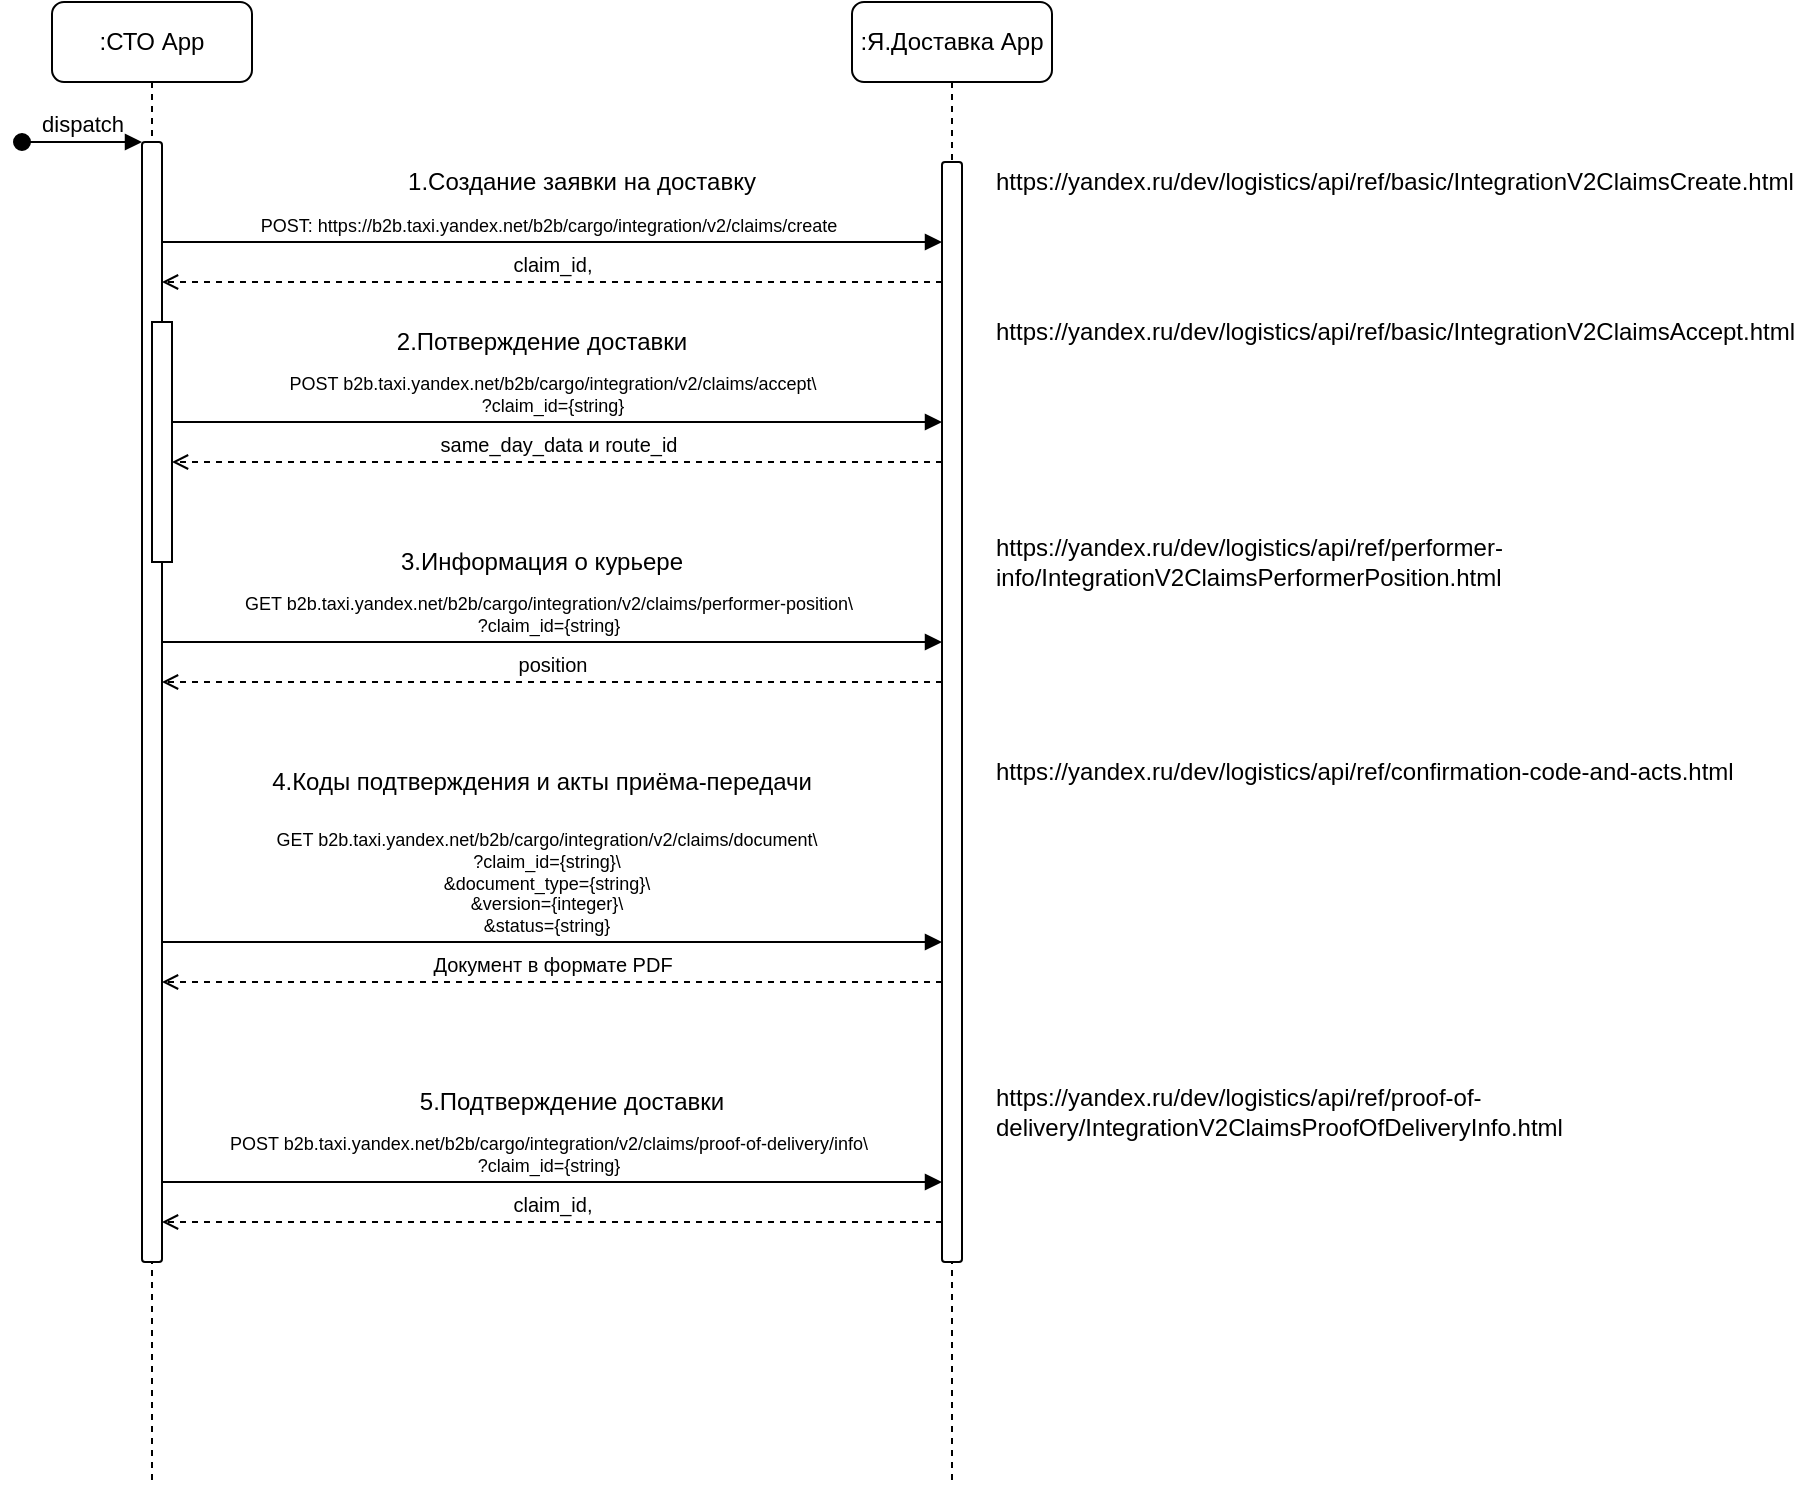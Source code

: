 <mxfile version="21.7.5" type="github">
  <diagram name="Page-1" id="2YBvvXClWsGukQMizWep">
    <mxGraphModel dx="897" dy="534" grid="1" gridSize="10" guides="1" tooltips="1" connect="1" arrows="1" fold="1" page="1" pageScale="1" pageWidth="850" pageHeight="1100" math="0" shadow="0">
      <root>
        <mxCell id="0" />
        <mxCell id="1" parent="0" />
        <mxCell id="aM9ryv3xv72pqoxQDRHE-1" value=":СТО App" style="shape=umlLifeline;perimeter=lifelinePerimeter;whiteSpace=wrap;html=1;container=0;dropTarget=0;collapsible=0;recursiveResize=0;outlineConnect=0;portConstraint=eastwest;newEdgeStyle={&quot;edgeStyle&quot;:&quot;elbowEdgeStyle&quot;,&quot;elbow&quot;:&quot;vertical&quot;,&quot;curved&quot;:0,&quot;rounded&quot;:0};labelBackgroundColor=none;rounded=1;" parent="1" vertex="1">
          <mxGeometry x="40" y="40" width="100" height="740" as="geometry" />
        </mxCell>
        <mxCell id="aM9ryv3xv72pqoxQDRHE-2" value="" style="html=1;points=[];perimeter=orthogonalPerimeter;outlineConnect=0;targetShapes=umlLifeline;portConstraint=eastwest;newEdgeStyle={&quot;edgeStyle&quot;:&quot;elbowEdgeStyle&quot;,&quot;elbow&quot;:&quot;vertical&quot;,&quot;curved&quot;:0,&quot;rounded&quot;:0};labelBackgroundColor=none;rounded=1;" parent="aM9ryv3xv72pqoxQDRHE-1" vertex="1">
          <mxGeometry x="45" y="70" width="10" height="560" as="geometry" />
        </mxCell>
        <mxCell id="aM9ryv3xv72pqoxQDRHE-3" value="dispatch" style="html=1;verticalAlign=bottom;startArrow=oval;endArrow=block;startSize=8;edgeStyle=elbowEdgeStyle;elbow=vertical;curved=0;rounded=1;labelBackgroundColor=none;fontColor=default;" parent="aM9ryv3xv72pqoxQDRHE-1" target="aM9ryv3xv72pqoxQDRHE-2" edge="1">
          <mxGeometry relative="1" as="geometry">
            <mxPoint x="-15" y="70" as="sourcePoint" />
          </mxGeometry>
        </mxCell>
        <mxCell id="aM9ryv3xv72pqoxQDRHE-7" value="&lt;font style=&quot;font-size: 9px;&quot;&gt;POST:&amp;nbsp;https://b2b.taxi.yandex.net/b2b/cargo/integration/v2/claims/create&lt;/font&gt;" style="html=1;verticalAlign=bottom;endArrow=block;edgeStyle=elbowEdgeStyle;elbow=vertical;curved=0;rounded=1;labelBackgroundColor=none;fontColor=default;fontSize=9;" parent="1" target="aM9ryv3xv72pqoxQDRHE-6" edge="1">
          <mxGeometry x="-0.013" relative="1" as="geometry">
            <mxPoint x="95" y="160" as="sourcePoint" />
            <Array as="points">
              <mxPoint x="180" y="160" />
            </Array>
            <mxPoint x="415" y="160" as="targetPoint" />
            <mxPoint as="offset" />
          </mxGeometry>
        </mxCell>
        <mxCell id="aM9ryv3xv72pqoxQDRHE-9" value=" claim_id," style="html=1;verticalAlign=bottom;endArrow=open;edgeStyle=elbowEdgeStyle;elbow=horizontal;curved=0;rounded=1;dashed=1;endFill=0;labelBackgroundColor=none;fontColor=default;fontSize=10;" parent="1" source="aM9ryv3xv72pqoxQDRHE-6" edge="1">
          <mxGeometry relative="1" as="geometry">
            <mxPoint x="425.5" y="180" as="sourcePoint" />
            <Array as="points">
              <mxPoint x="296" y="180" />
            </Array>
            <mxPoint x="95" y="180" as="targetPoint" />
          </mxGeometry>
        </mxCell>
        <mxCell id="aM9ryv3xv72pqoxQDRHE-5" value=":Я.Доставка App" style="shape=umlLifeline;perimeter=lifelinePerimeter;whiteSpace=wrap;html=1;container=0;dropTarget=0;collapsible=0;recursiveResize=0;outlineConnect=0;portConstraint=eastwest;newEdgeStyle={&quot;edgeStyle&quot;:&quot;elbowEdgeStyle&quot;,&quot;elbow&quot;:&quot;vertical&quot;,&quot;curved&quot;:0,&quot;rounded&quot;:0};labelBackgroundColor=none;rounded=1;" parent="1" vertex="1">
          <mxGeometry x="440" y="40" width="100" height="740" as="geometry" />
        </mxCell>
        <mxCell id="aM9ryv3xv72pqoxQDRHE-6" value="" style="html=1;points=[];perimeter=orthogonalPerimeter;outlineConnect=0;targetShapes=umlLifeline;portConstraint=eastwest;newEdgeStyle={&quot;edgeStyle&quot;:&quot;elbowEdgeStyle&quot;,&quot;elbow&quot;:&quot;vertical&quot;,&quot;curved&quot;:0,&quot;rounded&quot;:0};labelBackgroundColor=none;rounded=1;" parent="aM9ryv3xv72pqoxQDRHE-5" vertex="1">
          <mxGeometry x="45" y="80" width="10" height="550" as="geometry" />
        </mxCell>
        <mxCell id="XswiuY4ydzR14CQenFJ5-14" value="&lt;div style=&quot;font-size: 9px;&quot;&gt;&lt;font style=&quot;font-size: 9px;&quot;&gt;POST b2b.taxi.yandex.net/b2b/cargo/integration/v2/claims/accept\&lt;/font&gt;&lt;/div&gt;&lt;div style=&quot;font-size: 9px;&quot;&gt;&lt;font style=&quot;font-size: 9px;&quot;&gt;?claim_id={string}&lt;/font&gt;&lt;/div&gt;" style="html=1;verticalAlign=bottom;endArrow=block;edgeStyle=elbowEdgeStyle;elbow=vertical;curved=0;rounded=1;labelBackgroundColor=none;fontColor=default;fontSize=9;" parent="1" target="aM9ryv3xv72pqoxQDRHE-6" edge="1">
          <mxGeometry x="-0.013" relative="1" as="geometry">
            <mxPoint x="100" y="250" as="sourcePoint" />
            <Array as="points">
              <mxPoint x="185" y="250" />
            </Array>
            <mxPoint x="390" y="250" as="targetPoint" />
            <mxPoint as="offset" />
          </mxGeometry>
        </mxCell>
        <mxCell id="XswiuY4ydzR14CQenFJ5-15" value=" same_day_data и route_id" style="html=1;verticalAlign=bottom;endArrow=open;edgeStyle=elbowEdgeStyle;elbow=horizontal;curved=0;rounded=1;dashed=1;endFill=0;labelBackgroundColor=none;fontColor=default;fontSize=10;" parent="1" source="aM9ryv3xv72pqoxQDRHE-6" edge="1">
          <mxGeometry relative="1" as="geometry">
            <mxPoint x="410" y="270" as="sourcePoint" />
            <Array as="points">
              <mxPoint x="301" y="270" />
            </Array>
            <mxPoint x="100" y="270" as="targetPoint" />
          </mxGeometry>
        </mxCell>
        <mxCell id="XswiuY4ydzR14CQenFJ5-17" value="1.Создание заявки на доставку" style="text;html=1;strokeColor=none;fillColor=none;align=center;verticalAlign=middle;whiteSpace=wrap;rounded=0;" parent="1" vertex="1">
          <mxGeometry x="160" y="120" width="290" height="20" as="geometry" />
        </mxCell>
        <mxCell id="XswiuY4ydzR14CQenFJ5-19" value="2.Потверждение доставки" style="text;html=1;strokeColor=none;fillColor=none;align=center;verticalAlign=middle;whiteSpace=wrap;rounded=0;" parent="1" vertex="1">
          <mxGeometry x="140" y="200" width="290" height="20" as="geometry" />
        </mxCell>
        <mxCell id="XswiuY4ydzR14CQenFJ5-26" value="" style="rounded=0;whiteSpace=wrap;html=1;" parent="1" vertex="1">
          <mxGeometry x="90" y="200" width="10" height="120" as="geometry" />
        </mxCell>
        <mxCell id="XswiuY4ydzR14CQenFJ5-27" value="&lt;div style=&quot;font-size: 9px;&quot;&gt;&lt;div&gt;GET b2b.taxi.yandex.net/b2b/cargo/integration/v2/claims/performer-position\&lt;/div&gt;&lt;div&gt;?claim_id={string}&lt;/div&gt;&lt;/div&gt;" style="html=1;verticalAlign=bottom;endArrow=block;edgeStyle=elbowEdgeStyle;elbow=vertical;curved=0;rounded=1;labelBackgroundColor=none;fontColor=default;fontSize=9;" parent="1" edge="1">
          <mxGeometry x="-0.013" relative="1" as="geometry">
            <mxPoint x="95" y="360" as="sourcePoint" />
            <Array as="points">
              <mxPoint x="185" y="360" />
            </Array>
            <mxPoint x="485" y="360" as="targetPoint" />
            <mxPoint as="offset" />
          </mxGeometry>
        </mxCell>
        <mxCell id="XswiuY4ydzR14CQenFJ5-28" value=" position" style="html=1;verticalAlign=bottom;endArrow=open;edgeStyle=elbowEdgeStyle;elbow=horizontal;curved=0;rounded=1;dashed=1;endFill=0;labelBackgroundColor=none;fontColor=default;fontSize=10;" parent="1" edge="1">
          <mxGeometry relative="1" as="geometry">
            <mxPoint x="485" y="380" as="sourcePoint" />
            <Array as="points">
              <mxPoint x="301" y="380" />
            </Array>
            <mxPoint x="95" y="380" as="targetPoint" />
          </mxGeometry>
        </mxCell>
        <mxCell id="XswiuY4ydzR14CQenFJ5-29" value="3.Информация о курьере" style="text;html=1;strokeColor=none;fillColor=none;align=center;verticalAlign=middle;whiteSpace=wrap;rounded=0;" parent="1" vertex="1">
          <mxGeometry x="160" y="310" width="250" height="20" as="geometry" />
        </mxCell>
        <mxCell id="XswiuY4ydzR14CQenFJ5-33" value="&lt;div style=&quot;&quot;&gt;&lt;div style=&quot;&quot;&gt;GET b2b.taxi.yandex.net/b2b/cargo/integration/v2/claims/document\&lt;/div&gt;&lt;div style=&quot;&quot;&gt;?claim_id={string}\&lt;/div&gt;&lt;div style=&quot;&quot;&gt;&amp;amp;document_type={string}\&lt;/div&gt;&lt;div style=&quot;&quot;&gt;&amp;amp;version={integer}\&lt;/div&gt;&lt;div style=&quot;&quot;&gt;&amp;amp;status={string}&lt;/div&gt;&lt;/div&gt;" style="html=1;verticalAlign=bottom;endArrow=block;edgeStyle=elbowEdgeStyle;elbow=vertical;curved=0;rounded=1;labelBackgroundColor=none;fontColor=default;fontSize=9;" parent="1" target="aM9ryv3xv72pqoxQDRHE-6" edge="1">
          <mxGeometry x="-0.015" relative="1" as="geometry">
            <mxPoint x="95" y="510" as="sourcePoint" />
            <Array as="points">
              <mxPoint x="185" y="510" />
            </Array>
            <mxPoint x="415" y="510" as="targetPoint" />
            <mxPoint as="offset" />
          </mxGeometry>
        </mxCell>
        <mxCell id="XswiuY4ydzR14CQenFJ5-34" value="Документ в формате PDF" style="html=1;verticalAlign=bottom;endArrow=open;edgeStyle=elbowEdgeStyle;elbow=horizontal;curved=0;rounded=1;dashed=1;endFill=0;labelBackgroundColor=none;fontColor=default;fontSize=10;" parent="1" source="aM9ryv3xv72pqoxQDRHE-6" edge="1">
          <mxGeometry relative="1" as="geometry">
            <mxPoint x="415" y="530" as="sourcePoint" />
            <Array as="points">
              <mxPoint x="301" y="530" />
            </Array>
            <mxPoint x="95" y="530" as="targetPoint" />
          </mxGeometry>
        </mxCell>
        <mxCell id="XswiuY4ydzR14CQenFJ5-35" value="4.Коды подтверждения и акты приёма-передачи" style="text;html=1;strokeColor=none;fillColor=none;align=center;verticalAlign=middle;whiteSpace=wrap;rounded=0;" parent="1" vertex="1">
          <mxGeometry x="140" y="420" width="290" height="20" as="geometry" />
        </mxCell>
        <mxCell id="XswiuY4ydzR14CQenFJ5-36" value="&lt;div style=&quot;&quot;&gt;&lt;div style=&quot;&quot;&gt;&lt;div&gt;POST b2b.taxi.yandex.net/b2b/cargo/integration/v2/claims/proof-of-delivery/info\&lt;/div&gt;&lt;div&gt;?claim_id={string}&lt;/div&gt;&lt;/div&gt;&lt;/div&gt;" style="html=1;verticalAlign=bottom;endArrow=block;edgeStyle=elbowEdgeStyle;elbow=vertical;curved=0;rounded=1;labelBackgroundColor=none;fontColor=default;fontSize=9;" parent="1" target="aM9ryv3xv72pqoxQDRHE-6" edge="1">
          <mxGeometry x="-0.013" relative="1" as="geometry">
            <mxPoint x="95" y="630" as="sourcePoint" />
            <Array as="points">
              <mxPoint x="185" y="630" />
            </Array>
            <mxPoint x="415" y="630" as="targetPoint" />
            <mxPoint as="offset" />
          </mxGeometry>
        </mxCell>
        <mxCell id="XswiuY4ydzR14CQenFJ5-37" value="claim_id," style="html=1;verticalAlign=bottom;endArrow=open;edgeStyle=elbowEdgeStyle;elbow=vertical;curved=0;rounded=1;dashed=1;endFill=0;labelBackgroundColor=none;fontColor=default;fontSize=10;" parent="1" source="aM9ryv3xv72pqoxQDRHE-6" edge="1">
          <mxGeometry relative="1" as="geometry">
            <mxPoint x="415" y="650" as="sourcePoint" />
            <Array as="points">
              <mxPoint x="301" y="650" />
            </Array>
            <mxPoint x="95" y="650" as="targetPoint" />
          </mxGeometry>
        </mxCell>
        <mxCell id="XswiuY4ydzR14CQenFJ5-38" value="5.Подтверждение доставки" style="text;html=1;strokeColor=none;fillColor=none;align=center;verticalAlign=middle;whiteSpace=wrap;rounded=0;" parent="1" vertex="1">
          <mxGeometry x="155" y="580" width="290" height="20" as="geometry" />
        </mxCell>
        <mxCell id="OehrpUpaWj5BFEgIrm4z-1" value="https://yandex.ru/dev/logistics/api/ref/basic/IntegrationV2ClaimsCreate.html" style="text;html=1;strokeColor=none;fillColor=none;align=left;verticalAlign=middle;whiteSpace=wrap;rounded=0;" parent="1" vertex="1">
          <mxGeometry x="510" y="115" width="410" height="30" as="geometry" />
        </mxCell>
        <mxCell id="OehrpUpaWj5BFEgIrm4z-2" value="https://yandex.ru/dev/logistics/api/ref/basic/IntegrationV2ClaimsAccept.html" style="text;html=1;strokeColor=none;fillColor=none;align=left;verticalAlign=middle;whiteSpace=wrap;rounded=0;" parent="1" vertex="1">
          <mxGeometry x="510" y="190" width="410" height="30" as="geometry" />
        </mxCell>
        <mxCell id="OehrpUpaWj5BFEgIrm4z-3" value="https://yandex.ru/dev/logistics/api/ref/performer-info/IntegrationV2ClaimsPerformerPosition.html" style="text;html=1;strokeColor=none;fillColor=none;align=left;verticalAlign=middle;whiteSpace=wrap;rounded=0;" parent="1" vertex="1">
          <mxGeometry x="510" y="305" width="410" height="30" as="geometry" />
        </mxCell>
        <mxCell id="OehrpUpaWj5BFEgIrm4z-4" value="https://yandex.ru/dev/logistics/api/ref/confirmation-code-and-acts.html" style="text;html=1;strokeColor=none;fillColor=none;align=left;verticalAlign=middle;whiteSpace=wrap;rounded=0;" parent="1" vertex="1">
          <mxGeometry x="510" y="410" width="410" height="30" as="geometry" />
        </mxCell>
        <mxCell id="OehrpUpaWj5BFEgIrm4z-5" value="https://yandex.ru/dev/logistics/api/ref/proof-of-delivery/IntegrationV2ClaimsProofOfDeliveryInfo.html" style="text;html=1;strokeColor=none;fillColor=none;align=left;verticalAlign=middle;whiteSpace=wrap;rounded=0;" parent="1" vertex="1">
          <mxGeometry x="510" y="580" width="410" height="30" as="geometry" />
        </mxCell>
      </root>
    </mxGraphModel>
  </diagram>
</mxfile>
